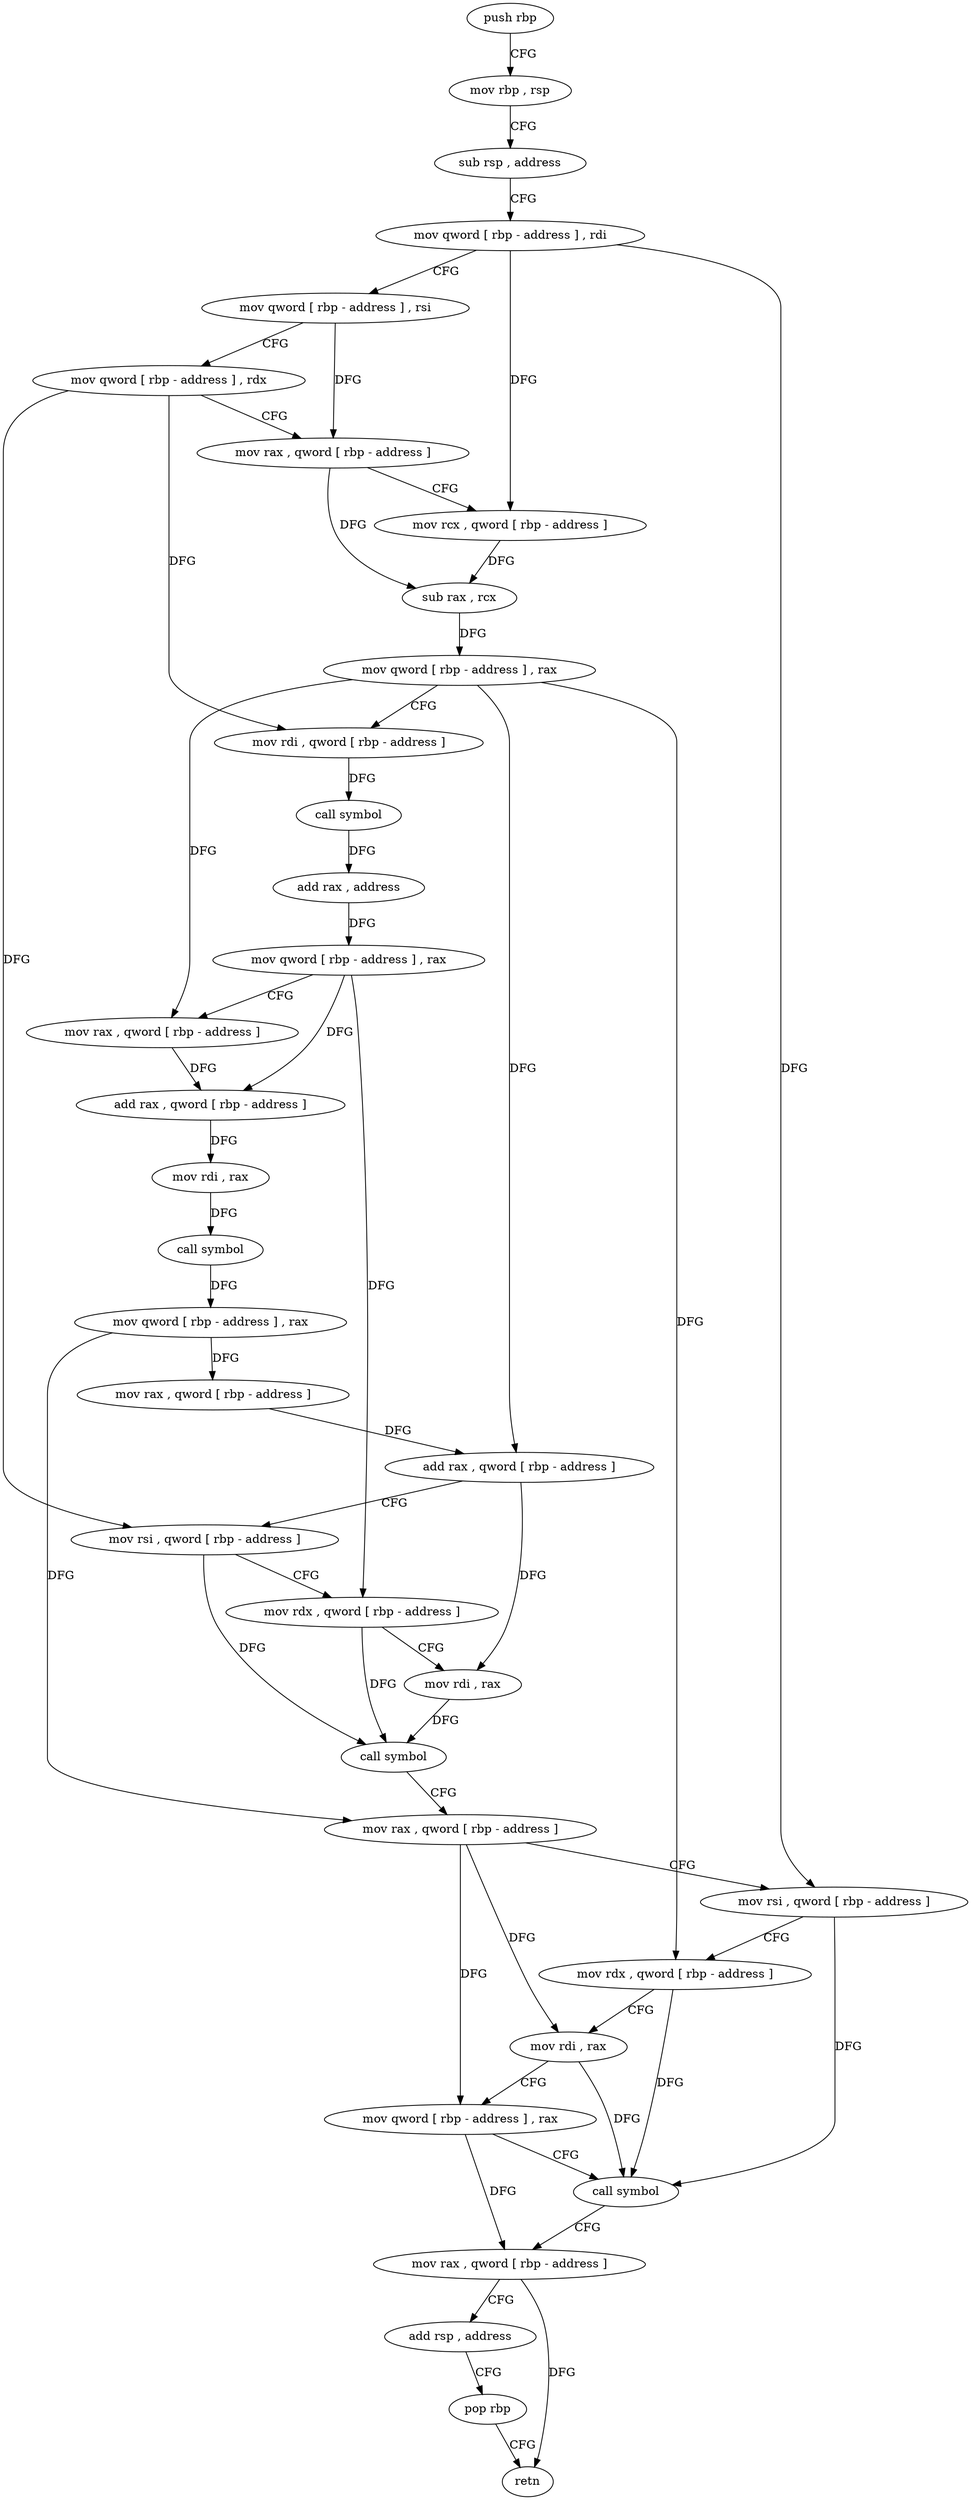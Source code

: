 digraph "func" {
"4232304" [label = "push rbp" ]
"4232305" [label = "mov rbp , rsp" ]
"4232308" [label = "sub rsp , address" ]
"4232312" [label = "mov qword [ rbp - address ] , rdi" ]
"4232316" [label = "mov qword [ rbp - address ] , rsi" ]
"4232320" [label = "mov qword [ rbp - address ] , rdx" ]
"4232324" [label = "mov rax , qword [ rbp - address ]" ]
"4232328" [label = "mov rcx , qword [ rbp - address ]" ]
"4232332" [label = "sub rax , rcx" ]
"4232335" [label = "mov qword [ rbp - address ] , rax" ]
"4232339" [label = "mov rdi , qword [ rbp - address ]" ]
"4232343" [label = "call symbol" ]
"4232348" [label = "add rax , address" ]
"4232354" [label = "mov qword [ rbp - address ] , rax" ]
"4232358" [label = "mov rax , qword [ rbp - address ]" ]
"4232362" [label = "add rax , qword [ rbp - address ]" ]
"4232366" [label = "mov rdi , rax" ]
"4232369" [label = "call symbol" ]
"4232374" [label = "mov qword [ rbp - address ] , rax" ]
"4232378" [label = "mov rax , qword [ rbp - address ]" ]
"4232382" [label = "add rax , qword [ rbp - address ]" ]
"4232386" [label = "mov rsi , qword [ rbp - address ]" ]
"4232390" [label = "mov rdx , qword [ rbp - address ]" ]
"4232394" [label = "mov rdi , rax" ]
"4232397" [label = "call symbol" ]
"4232402" [label = "mov rax , qword [ rbp - address ]" ]
"4232406" [label = "mov rsi , qword [ rbp - address ]" ]
"4232410" [label = "mov rdx , qword [ rbp - address ]" ]
"4232414" [label = "mov rdi , rax" ]
"4232417" [label = "mov qword [ rbp - address ] , rax" ]
"4232421" [label = "call symbol" ]
"4232426" [label = "mov rax , qword [ rbp - address ]" ]
"4232430" [label = "add rsp , address" ]
"4232434" [label = "pop rbp" ]
"4232435" [label = "retn" ]
"4232304" -> "4232305" [ label = "CFG" ]
"4232305" -> "4232308" [ label = "CFG" ]
"4232308" -> "4232312" [ label = "CFG" ]
"4232312" -> "4232316" [ label = "CFG" ]
"4232312" -> "4232328" [ label = "DFG" ]
"4232312" -> "4232406" [ label = "DFG" ]
"4232316" -> "4232320" [ label = "CFG" ]
"4232316" -> "4232324" [ label = "DFG" ]
"4232320" -> "4232324" [ label = "CFG" ]
"4232320" -> "4232339" [ label = "DFG" ]
"4232320" -> "4232386" [ label = "DFG" ]
"4232324" -> "4232328" [ label = "CFG" ]
"4232324" -> "4232332" [ label = "DFG" ]
"4232328" -> "4232332" [ label = "DFG" ]
"4232332" -> "4232335" [ label = "DFG" ]
"4232335" -> "4232339" [ label = "CFG" ]
"4232335" -> "4232358" [ label = "DFG" ]
"4232335" -> "4232382" [ label = "DFG" ]
"4232335" -> "4232410" [ label = "DFG" ]
"4232339" -> "4232343" [ label = "DFG" ]
"4232343" -> "4232348" [ label = "DFG" ]
"4232348" -> "4232354" [ label = "DFG" ]
"4232354" -> "4232358" [ label = "CFG" ]
"4232354" -> "4232362" [ label = "DFG" ]
"4232354" -> "4232390" [ label = "DFG" ]
"4232358" -> "4232362" [ label = "DFG" ]
"4232362" -> "4232366" [ label = "DFG" ]
"4232366" -> "4232369" [ label = "DFG" ]
"4232369" -> "4232374" [ label = "DFG" ]
"4232374" -> "4232378" [ label = "DFG" ]
"4232374" -> "4232402" [ label = "DFG" ]
"4232378" -> "4232382" [ label = "DFG" ]
"4232382" -> "4232386" [ label = "CFG" ]
"4232382" -> "4232394" [ label = "DFG" ]
"4232386" -> "4232390" [ label = "CFG" ]
"4232386" -> "4232397" [ label = "DFG" ]
"4232390" -> "4232394" [ label = "CFG" ]
"4232390" -> "4232397" [ label = "DFG" ]
"4232394" -> "4232397" [ label = "DFG" ]
"4232397" -> "4232402" [ label = "CFG" ]
"4232402" -> "4232406" [ label = "CFG" ]
"4232402" -> "4232414" [ label = "DFG" ]
"4232402" -> "4232417" [ label = "DFG" ]
"4232406" -> "4232410" [ label = "CFG" ]
"4232406" -> "4232421" [ label = "DFG" ]
"4232410" -> "4232414" [ label = "CFG" ]
"4232410" -> "4232421" [ label = "DFG" ]
"4232414" -> "4232417" [ label = "CFG" ]
"4232414" -> "4232421" [ label = "DFG" ]
"4232417" -> "4232421" [ label = "CFG" ]
"4232417" -> "4232426" [ label = "DFG" ]
"4232421" -> "4232426" [ label = "CFG" ]
"4232426" -> "4232430" [ label = "CFG" ]
"4232426" -> "4232435" [ label = "DFG" ]
"4232430" -> "4232434" [ label = "CFG" ]
"4232434" -> "4232435" [ label = "CFG" ]
}
